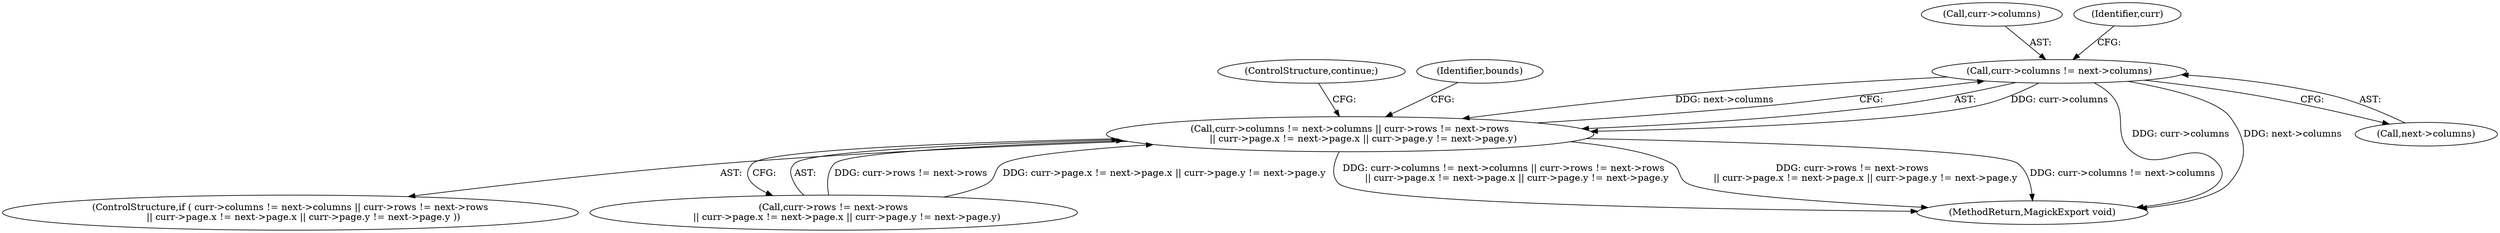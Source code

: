 digraph "1_ImageMagick6_4f31d78716ac94c85c244efcea368fea202e2ed4@pointer" {
"1000171" [label="(Call,curr->columns != next->columns)"];
"1000170" [label="(Call,curr->columns != next->columns || curr->rows != next->rows\n         || curr->page.x != next->page.x || curr->page.y != next->page.y)"];
"1000284" [label="(MethodReturn,MagickExport void)"];
"1000209" [label="(ControlStructure,continue;)"];
"1000171" [label="(Call,curr->columns != next->columns)"];
"1000175" [label="(Call,next->columns)"];
"1000169" [label="(ControlStructure,if ( curr->columns != next->columns || curr->rows != next->rows\n         || curr->page.x != next->page.x || curr->page.y != next->page.y ))"];
"1000178" [label="(Call,curr->rows != next->rows\n         || curr->page.x != next->page.x || curr->page.y != next->page.y)"];
"1000172" [label="(Call,curr->columns)"];
"1000211" [label="(Identifier,bounds)"];
"1000181" [label="(Identifier,curr)"];
"1000170" [label="(Call,curr->columns != next->columns || curr->rows != next->rows\n         || curr->page.x != next->page.x || curr->page.y != next->page.y)"];
"1000171" -> "1000170"  [label="AST: "];
"1000171" -> "1000175"  [label="CFG: "];
"1000172" -> "1000171"  [label="AST: "];
"1000175" -> "1000171"  [label="AST: "];
"1000181" -> "1000171"  [label="CFG: "];
"1000170" -> "1000171"  [label="CFG: "];
"1000171" -> "1000284"  [label="DDG: curr->columns"];
"1000171" -> "1000284"  [label="DDG: next->columns"];
"1000171" -> "1000170"  [label="DDG: curr->columns"];
"1000171" -> "1000170"  [label="DDG: next->columns"];
"1000170" -> "1000169"  [label="AST: "];
"1000170" -> "1000178"  [label="CFG: "];
"1000178" -> "1000170"  [label="AST: "];
"1000209" -> "1000170"  [label="CFG: "];
"1000211" -> "1000170"  [label="CFG: "];
"1000170" -> "1000284"  [label="DDG: curr->rows != next->rows\n         || curr->page.x != next->page.x || curr->page.y != next->page.y"];
"1000170" -> "1000284"  [label="DDG: curr->columns != next->columns"];
"1000170" -> "1000284"  [label="DDG: curr->columns != next->columns || curr->rows != next->rows\n         || curr->page.x != next->page.x || curr->page.y != next->page.y"];
"1000178" -> "1000170"  [label="DDG: curr->rows != next->rows"];
"1000178" -> "1000170"  [label="DDG: curr->page.x != next->page.x || curr->page.y != next->page.y"];
}
